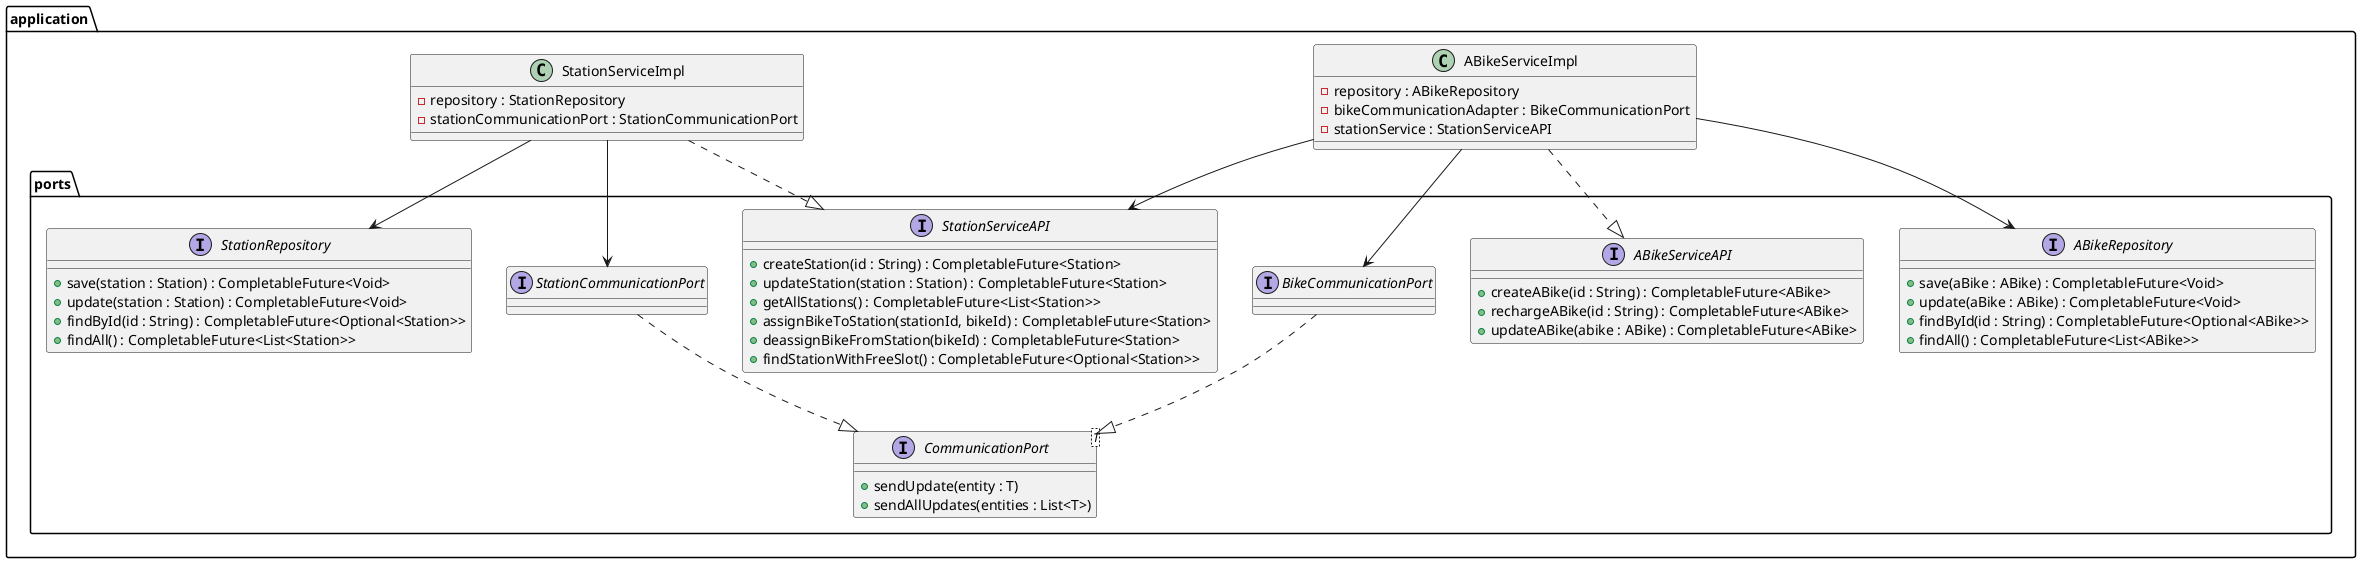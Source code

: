 @startuml application-uml

package "application.ports" {
    interface ABikeRepository {
        + save(aBike : ABike) : CompletableFuture<Void>
        + update(aBike : ABike) : CompletableFuture<Void>
        + findById(id : String) : CompletableFuture<Optional<ABike>>
        + findAll() : CompletableFuture<List<ABike>>
    }

    interface StationRepository {
        + save(station : Station) : CompletableFuture<Void>
        + update(station : Station) : CompletableFuture<Void>
        + findById(id : String) : CompletableFuture<Optional<Station>>
        + findAll() : CompletableFuture<List<Station>>
    }

    interface ABikeServiceAPI {
        + createABike(id : String) : CompletableFuture<ABike>
        + rechargeABike(id : String) : CompletableFuture<ABike>
        + updateABike(abike : ABike) : CompletableFuture<ABike>
    }

    interface StationServiceAPI {
        + createStation(id : String) : CompletableFuture<Station>
        + updateStation(station : Station) : CompletableFuture<Station>
        + getAllStations() : CompletableFuture<List<Station>>
        + assignBikeToStation(stationId, bikeId) : CompletableFuture<Station>
        + deassignBikeFromStation(bikeId) : CompletableFuture<Station>
        + findStationWithFreeSlot() : CompletableFuture<Optional<Station>>
    }

    interface CommunicationPort<T> {
        + sendUpdate(entity : T)
        + sendAllUpdates(entities : List<T>)
    }

    interface BikeCommunicationPort
    interface StationCommunicationPort

    BikeCommunicationPort ..|> CommunicationPort
    StationCommunicationPort ..|> CommunicationPort
}

package "application" {
    class ABikeServiceImpl {
        - repository : ABikeRepository
        - bikeCommunicationAdapter : BikeCommunicationPort  
        - stationService : StationServiceAPI
    }

    class StationServiceImpl {
        - repository : StationRepository
        - stationCommunicationPort : StationCommunicationPort
    }

    ABikeServiceImpl ..|> ABikeServiceAPI
    ABikeServiceImpl --> ABikeRepository
    ABikeServiceImpl --> BikeCommunicationPort
    ABikeServiceImpl --> StationServiceAPI 

    StationServiceImpl ..|> StationServiceAPI
    StationServiceImpl --> StationRepository
    StationServiceImpl --> StationCommunicationPort
}
@enduml
